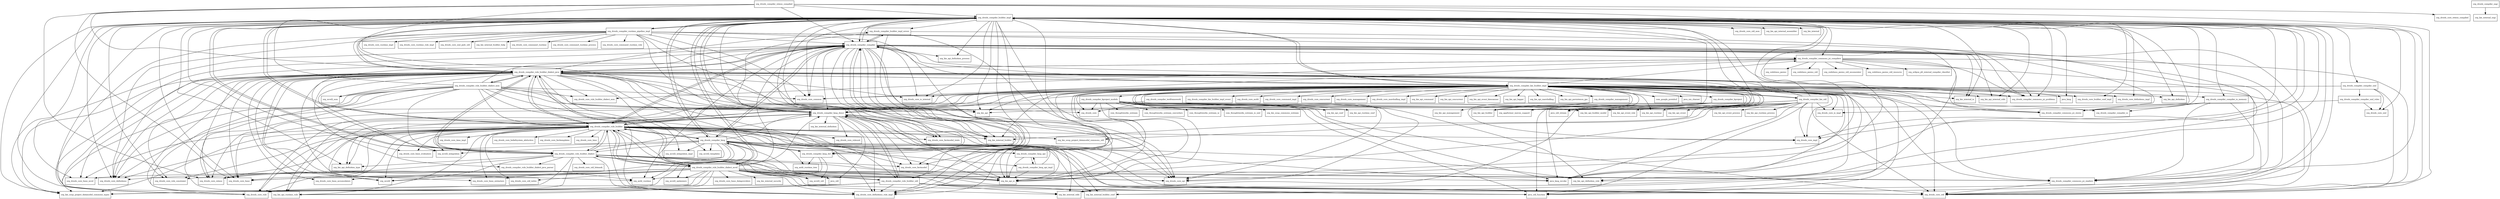 digraph drools_compiler_7_7_0_Final_redhat_7_package_dependencies {
  node [shape = box, fontsize=10.0];
  org_drools_compiler_builder_impl -> java_lang;
  org_drools_compiler_builder_impl -> java_lang_invoke;
  org_drools_compiler_builder_impl -> java_util_function;
  org_drools_compiler_builder_impl -> java_util_stream;
  org_drools_compiler_builder_impl -> org_drools_compiler_builder_impl_errors;
  org_drools_compiler_builder_impl -> org_drools_compiler_commons_jci_compilers;
  org_drools_compiler_builder_impl -> org_drools_compiler_commons_jci_problems;
  org_drools_compiler_builder_impl -> org_drools_compiler_commons_jci_readers;
  org_drools_compiler_builder_impl -> org_drools_compiler_commons_jci_stores;
  org_drools_compiler_builder_impl -> org_drools_compiler_compiler;
  org_drools_compiler_builder_impl -> org_drools_compiler_compiler_io_memory;
  org_drools_compiler_builder_impl -> org_drools_compiler_compiler_xml;
  org_drools_compiler_builder_impl -> org_drools_compiler_kie_builder_impl;
  org_drools_compiler_builder_impl -> org_drools_compiler_lang;
  org_drools_compiler_builder_impl -> org_drools_compiler_lang_descr;
  org_drools_compiler_builder_impl -> org_drools_compiler_lang_dsl;
  org_drools_compiler_builder_impl -> org_drools_compiler_rule_builder;
  org_drools_compiler_builder_impl -> org_drools_compiler_rule_builder_dialect;
  org_drools_compiler_builder_impl -> org_drools_compiler_rule_builder_dialect_java;
  org_drools_compiler_builder_impl -> org_drools_compiler_rule_builder_dialect_mvel;
  org_drools_compiler_builder_impl -> org_drools_compiler_rule_builder_util;
  org_drools_compiler_builder_impl -> org_drools_compiler_runtime_pipeline_impl;
  org_drools_compiler_builder_impl -> org_drools_core_base;
  org_drools_compiler_builder_impl -> org_drools_core_base_evaluators;
  org_drools_compiler_builder_impl -> org_drools_core_base_mvel;
  org_drools_compiler_builder_impl -> org_drools_core_builder_conf_impl;
  org_drools_compiler_builder_impl -> org_drools_core_common;
  org_drools_compiler_builder_impl -> org_drools_core_definitions;
  org_drools_compiler_builder_impl -> org_drools_core_definitions_impl;
  org_drools_compiler_builder_impl -> org_drools_core_definitions_rule_impl;
  org_drools_compiler_builder_impl -> org_drools_core_factmodel;
  org_drools_compiler_builder_impl -> org_drools_core_factmodel_traits;
  org_drools_compiler_builder_impl -> org_drools_core_impl;
  org_drools_compiler_builder_impl -> org_drools_core_io_impl;
  org_drools_compiler_builder_impl -> org_drools_core_io_internal;
  org_drools_compiler_builder_impl -> org_drools_core_rule;
  org_drools_compiler_builder_impl -> org_drools_core_rule_constraint;
  org_drools_compiler_builder_impl -> org_drools_core_spi;
  org_drools_compiler_builder_impl -> org_drools_core_util;
  org_drools_compiler_builder_impl -> org_drools_core_util_asm;
  org_drools_compiler_builder_impl -> org_drools_core_xml;
  org_drools_compiler_builder_impl -> org_kie_api;
  org_drools_compiler_builder_impl -> org_kie_api_builder;
  org_drools_compiler_builder_impl -> org_kie_api_builder_model;
  org_drools_compiler_builder_impl -> org_kie_api_definition;
  org_drools_compiler_builder_impl -> org_kie_api_definition_process;
  org_drools_compiler_builder_impl -> org_kie_api_definition_rule;
  org_drools_compiler_builder_impl -> org_kie_api_definition_type;
  org_drools_compiler_builder_impl -> org_kie_api_internal_assembler;
  org_drools_compiler_builder_impl -> org_kie_api_internal_utils;
  org_drools_compiler_builder_impl -> org_kie_api_io;
  org_drools_compiler_builder_impl -> org_kie_api_runtime_rule;
  org_drools_compiler_builder_impl -> org_kie_internal;
  org_drools_compiler_builder_impl -> org_kie_internal_builder;
  org_drools_compiler_builder_impl -> org_kie_internal_builder_conf;
  org_drools_compiler_builder_impl -> org_kie_internal_io;
  org_drools_compiler_builder_impl -> org_kie_internal_utils;
  org_drools_compiler_builder_impl -> org_kie_soup_project_datamodel_commons_types;
  org_drools_compiler_builder_impl_errors -> org_drools_compiler_commons_jci_problems;
  org_drools_compiler_builder_impl_errors -> org_drools_compiler_compiler;
  org_drools_compiler_builder_impl_errors -> org_drools_compiler_lang_descr;
  org_drools_compiler_builder_impl_errors -> org_drools_core_definitions_rule_impl;
  org_drools_compiler_builder_impl_errors -> org_kie_api_io;
  org_drools_compiler_commons_jci_compilers -> org_codehaus_janino;
  org_drools_compiler_commons_jci_compilers -> org_codehaus_janino_util;
  org_drools_compiler_commons_jci_compilers -> org_codehaus_janino_util_enumerator;
  org_drools_compiler_commons_jci_compilers -> org_codehaus_janino_util_resource;
  org_drools_compiler_commons_jci_compilers -> org_drools_compiler_commons_jci_problems;
  org_drools_compiler_commons_jci_compilers -> org_drools_compiler_commons_jci_readers;
  org_drools_compiler_commons_jci_compilers -> org_drools_compiler_commons_jci_stores;
  org_drools_compiler_commons_jci_compilers -> org_drools_compiler_rule_builder_dialect_java;
  org_drools_compiler_commons_jci_compilers -> org_drools_core_common;
  org_drools_compiler_commons_jci_compilers -> org_drools_core_rule_builder_dialect_asm;
  org_drools_compiler_commons_jci_compilers -> org_drools_core_util;
  org_drools_compiler_commons_jci_compilers -> org_eclipse_jdt_internal_compiler_classfmt;
  org_drools_compiler_commons_jci_readers -> org_drools_core_util;
  org_drools_compiler_compiler -> org_antlr_runtime;
  org_drools_compiler_compiler -> org_drools_compiler_builder_impl;
  org_drools_compiler_compiler -> org_drools_compiler_builder_impl_errors;
  org_drools_compiler_compiler -> org_drools_compiler_commons_jci_compilers;
  org_drools_compiler_compiler -> org_drools_compiler_commons_jci_problems;
  org_drools_compiler_compiler -> org_drools_compiler_commons_jci_readers;
  org_drools_compiler_compiler -> org_drools_compiler_commons_jci_stores;
  org_drools_compiler_compiler -> org_drools_compiler_lang;
  org_drools_compiler_compiler -> org_drools_compiler_lang_descr;
  org_drools_compiler_compiler -> org_drools_compiler_lang_dsl;
  org_drools_compiler_compiler -> org_drools_compiler_rule_builder;
  org_drools_compiler_compiler -> org_drools_compiler_rule_builder_dialect_java;
  org_drools_compiler_compiler -> org_drools_core_common;
  org_drools_compiler_compiler -> org_drools_core_definitions;
  org_drools_compiler_compiler -> org_drools_core_definitions_rule_impl;
  org_drools_compiler_compiler -> org_drools_core_factmodel_traits;
  org_drools_compiler_compiler -> org_drools_core_io_internal;
  org_drools_compiler_compiler -> org_drools_core_rule;
  org_drools_compiler_compiler -> org_drools_core_spi;
  org_drools_compiler_compiler -> org_drools_core_util;
  org_drools_compiler_compiler -> org_kie_api;
  org_drools_compiler_compiler -> org_kie_api_builder_model;
  org_drools_compiler_compiler -> org_kie_api_definition_process;
  org_drools_compiler_compiler -> org_kie_api_internal_utils;
  org_drools_compiler_compiler -> org_kie_api_io;
  org_drools_compiler_compiler -> org_kie_internal_builder;
  org_drools_compiler_compiler -> org_kie_internal_builder_conf;
  org_drools_compiler_compiler -> org_kie_internal_io;
  org_drools_compiler_compiler -> org_kie_soup_project_datamodel_commons_types;
  org_drools_compiler_compiler_io_memory -> org_drools_compiler_commons_jci_readers;
  org_drools_compiler_compiler_io_memory -> org_drools_compiler_commons_jci_stores;
  org_drools_compiler_compiler_io_memory -> org_drools_compiler_compiler_io;
  org_drools_compiler_compiler_io_memory -> org_drools_core_util;
  org_drools_compiler_compiler_xml -> org_drools_compiler_compiler_xml_rules;
  org_drools_compiler_compiler_xml -> org_drools_compiler_lang_descr;
  org_drools_compiler_compiler_xml -> org_drools_core_util;
  org_drools_compiler_compiler_xml -> org_drools_core_xml;
  org_drools_compiler_compiler_xml_rules -> org_drools_compiler_lang_descr;
  org_drools_compiler_compiler_xml_rules -> org_drools_core_xml;
  org_drools_compiler_kie_builder_impl -> com_google_protobuf;
  org_drools_compiler_kie_builder_impl -> java_lang;
  org_drools_compiler_kie_builder_impl -> java_lang_invoke;
  org_drools_compiler_kie_builder_impl -> java_nio_charset;
  org_drools_compiler_kie_builder_impl -> java_util_function;
  org_drools_compiler_kie_builder_impl -> java_util_stream;
  org_drools_compiler_kie_builder_impl -> org_appformer_maven_support;
  org_drools_compiler_kie_builder_impl -> org_drools_compiler_builder_impl;
  org_drools_compiler_kie_builder_impl -> org_drools_compiler_commons_jci_compilers;
  org_drools_compiler_kie_builder_impl -> org_drools_compiler_commons_jci_problems;
  org_drools_compiler_kie_builder_impl -> org_drools_compiler_commons_jci_readers;
  org_drools_compiler_kie_builder_impl -> org_drools_compiler_commons_jci_stores;
  org_drools_compiler_kie_builder_impl -> org_drools_compiler_compiler;
  org_drools_compiler_kie_builder_impl -> org_drools_compiler_compiler_io;
  org_drools_compiler_kie_builder_impl -> org_drools_compiler_compiler_io_memory;
  org_drools_compiler_kie_builder_impl -> org_drools_compiler_kie_builder_impl_event;
  org_drools_compiler_kie_builder_impl -> org_drools_compiler_kie_util;
  org_drools_compiler_kie_builder_impl -> org_drools_compiler_kproject;
  org_drools_compiler_kie_builder_impl -> org_drools_compiler_kproject_models;
  org_drools_compiler_kie_builder_impl -> org_drools_compiler_management;
  org_drools_compiler_kie_builder_impl -> org_drools_compiler_rule_builder_dialect_java;
  org_drools_compiler_kie_builder_impl -> org_drools_core;
  org_drools_compiler_kie_builder_impl -> org_drools_core_audit;
  org_drools_compiler_kie_builder_impl -> org_drools_core_base;
  org_drools_compiler_kie_builder_impl -> org_drools_core_builder_conf_impl;
  org_drools_compiler_kie_builder_impl -> org_drools_core_command_impl;
  org_drools_compiler_kie_builder_impl -> org_drools_core_common;
  org_drools_compiler_kie_builder_impl -> org_drools_core_concurrent;
  org_drools_compiler_kie_builder_impl -> org_drools_core_definitions;
  org_drools_compiler_kie_builder_impl -> org_drools_core_definitions_impl;
  org_drools_compiler_kie_builder_impl -> org_drools_core_definitions_rule_impl;
  org_drools_compiler_kie_builder_impl -> org_drools_core_factmodel;
  org_drools_compiler_kie_builder_impl -> org_drools_core_impl;
  org_drools_compiler_kie_builder_impl -> org_drools_core_io_impl;
  org_drools_compiler_kie_builder_impl -> org_drools_core_io_internal;
  org_drools_compiler_kie_builder_impl -> org_drools_core_management;
  org_drools_compiler_kie_builder_impl -> org_drools_core_marshalling_impl;
  org_drools_compiler_kie_builder_impl -> org_drools_core_reteoo;
  org_drools_compiler_kie_builder_impl -> org_drools_core_rule;
  org_drools_compiler_kie_builder_impl -> org_drools_core_spi;
  org_drools_compiler_kie_builder_impl -> org_drools_core_util;
  org_drools_compiler_kie_builder_impl -> org_kie_api;
  org_drools_compiler_kie_builder_impl -> org_kie_api_builder;
  org_drools_compiler_kie_builder_impl -> org_kie_api_builder_model;
  org_drools_compiler_kie_builder_impl -> org_kie_api_command;
  org_drools_compiler_kie_builder_impl -> org_kie_api_concurrent;
  org_drools_compiler_kie_builder_impl -> org_kie_api_conf;
  org_drools_compiler_kie_builder_impl -> org_kie_api_definition;
  org_drools_compiler_kie_builder_impl -> org_kie_api_definition_rule;
  org_drools_compiler_kie_builder_impl -> org_kie_api_definition_type;
  org_drools_compiler_kie_builder_impl -> org_kie_api_event;
  org_drools_compiler_kie_builder_impl -> org_kie_api_event_kiescanner;
  org_drools_compiler_kie_builder_impl -> org_kie_api_internal_utils;
  org_drools_compiler_kie_builder_impl -> org_kie_api_io;
  org_drools_compiler_kie_builder_impl -> org_kie_api_logger;
  org_drools_compiler_kie_builder_impl -> org_kie_api_marshalling;
  org_drools_compiler_kie_builder_impl -> org_kie_api_persistence_jpa;
  org_drools_compiler_kie_builder_impl -> org_kie_api_runtime;
  org_drools_compiler_kie_builder_impl -> org_kie_api_runtime_conf;
  org_drools_compiler_kie_builder_impl -> org_kie_api_runtime_rule;
  org_drools_compiler_kie_builder_impl -> org_kie_internal_builder;
  org_drools_compiler_kie_builder_impl -> org_kie_internal_io;
  org_drools_compiler_kie_builder_impl -> org_kie_internal_utils;
  org_drools_compiler_kie_util -> java_lang_invoke;
  org_drools_compiler_kie_util -> java_util_function;
  org_drools_compiler_kie_util -> org_drools_compiler_builder_impl;
  org_drools_compiler_kie_util -> org_drools_compiler_compiler;
  org_drools_compiler_kie_util -> org_drools_compiler_kie_builder_impl;
  org_drools_compiler_kie_util -> org_drools_compiler_lang_descr;
  org_drools_compiler_kie_util -> org_drools_core_impl;
  org_drools_compiler_kie_util -> org_drools_core_io_impl;
  org_drools_compiler_kie_util -> org_drools_core_util;
  org_drools_compiler_kie_util -> org_kie_api;
  org_drools_compiler_kie_util -> org_kie_api_builder_model;
  org_drools_compiler_kie_util -> org_kie_api_event;
  org_drools_compiler_kie_util -> org_kie_api_event_process;
  org_drools_compiler_kie_util -> org_kie_api_event_rule;
  org_drools_compiler_kie_util -> org_kie_api_io;
  org_drools_compiler_kie_util -> org_kie_api_runtime;
  org_drools_compiler_kie_util -> org_kie_api_runtime_process;
  org_drools_compiler_kie_util -> org_kie_internal_builder;
  org_drools_compiler_kie_util -> org_kie_soup_project_datamodel_commons_util;
  org_drools_compiler_kie_util -> org_mvel2;
  org_drools_compiler_kproject -> java_lang_invoke;
  org_drools_compiler_kproject -> java_util_function;
  org_drools_compiler_kproject -> java_util_stream;
  org_drools_compiler_kproject -> org_appformer_maven_support;
  org_drools_compiler_kproject -> org_kie_api_builder;
  org_drools_compiler_kproject_models -> com_thoughtworks_xstream;
  org_drools_compiler_kproject_models -> com_thoughtworks_xstream_converters;
  org_drools_compiler_kproject_models -> com_thoughtworks_xstream_io;
  org_drools_compiler_kproject_models -> com_thoughtworks_xstream_io_xml;
  org_drools_compiler_kproject_models -> java_lang_invoke;
  org_drools_compiler_kproject_models -> java_util_function;
  org_drools_compiler_kproject_models -> org_drools_core;
  org_drools_compiler_kproject_models -> org_drools_core_util;
  org_drools_compiler_kproject_models -> org_kie_api_builder_model;
  org_drools_compiler_kproject_models -> org_kie_api_conf;
  org_drools_compiler_kproject_models -> org_kie_api_io;
  org_drools_compiler_kproject_models -> org_kie_api_runtime_conf;
  org_drools_compiler_kproject_models -> org_kie_soup_commons_xstream;
  org_drools_compiler_lang -> org_antlr_runtime;
  org_drools_compiler_lang -> org_antlr_runtime_tree;
  org_drools_compiler_lang -> org_drools_compiler_builder_impl;
  org_drools_compiler_lang -> org_drools_compiler_compiler;
  org_drools_compiler_lang -> org_drools_compiler_lang_api;
  org_drools_compiler_lang -> org_drools_compiler_lang_api_impl;
  org_drools_compiler_lang -> org_drools_compiler_lang_descr;
  org_drools_compiler_lang -> org_drools_compiler_lang_dsl;
  org_drools_compiler_lang -> org_drools_compiler_rule_builder;
  org_drools_compiler_lang -> org_drools_compiler_rule_builder_dialect;
  org_drools_compiler_lang -> org_drools_core_base;
  org_drools_compiler_lang -> org_drools_core_base_evaluators;
  org_drools_compiler_lang -> org_drools_core_rule;
  org_drools_compiler_lang -> org_drools_core_util;
  org_drools_compiler_lang -> org_kie_api_io;
  org_drools_compiler_lang -> org_kie_internal_builder_conf;
  org_drools_compiler_lang -> org_mvel2_integration;
  org_drools_compiler_lang -> org_mvel2_integration_impl;
  org_drools_compiler_lang -> org_mvel2_optimizers;
  org_drools_compiler_lang -> org_mvel2_templates;
  org_drools_compiler_lang_api -> org_drools_compiler_lang_api_impl;
  org_drools_compiler_lang_api -> org_drools_compiler_lang_descr;
  org_drools_compiler_lang_api -> org_kie_api_io;
  org_drools_compiler_lang_api_impl -> org_drools_compiler_lang_api;
  org_drools_compiler_lang_api_impl -> org_drools_compiler_lang_descr;
  org_drools_compiler_lang_api_impl -> org_kie_api_io;
  org_drools_compiler_lang_descr -> java_util;
  org_drools_compiler_lang_descr -> org_drools_compiler_builder_impl;
  org_drools_compiler_lang_descr -> org_drools_compiler_rule_builder;
  org_drools_compiler_lang_descr -> org_drools_compiler_rule_builder_util;
  org_drools_compiler_lang_descr -> org_drools_core_definitions_rule_impl;
  org_drools_compiler_lang_descr -> org_drools_core_factmodel;
  org_drools_compiler_lang_descr -> org_drools_core_factmodel_traits;
  org_drools_compiler_lang_descr -> org_drools_core_rule;
  org_drools_compiler_lang_descr -> org_drools_core_ruleunit;
  org_drools_compiler_lang_descr -> org_drools_core_util;
  org_drools_compiler_lang_descr -> org_kie_api_io;
  org_drools_compiler_lang_descr -> org_kie_internal_builder;
  org_drools_compiler_lang_descr -> org_kie_internal_definition;
  org_drools_compiler_lang_dsl -> org_antlr_runtime;
  org_drools_compiler_lang_dsl -> org_antlr_runtime_tree;
  org_drools_compiler_lang_dsl -> org_drools_compiler_compiler;
  org_drools_compiler_lang_dsl -> org_drools_compiler_lang;
  org_drools_compiler_lang_dsl -> org_mvel2_util;
  org_drools_compiler_management -> org_drools_core_impl;
  org_drools_compiler_management -> org_kie_api_builder;
  org_drools_compiler_management -> org_kie_api_management;
  org_drools_compiler_osgi -> org_kie_internal_osgi;
  org_drools_compiler_reteoo_compiled -> org_drools_compiler_builder_impl;
  org_drools_compiler_reteoo_compiled -> org_drools_compiler_compiler;
  org_drools_compiler_reteoo_compiled -> org_drools_compiler_lang_descr;
  org_drools_compiler_reteoo_compiled -> org_drools_compiler_rule_builder_dialect_java;
  org_drools_compiler_reteoo_compiled -> org_drools_core_base;
  org_drools_compiler_reteoo_compiled -> org_drools_core_reteoo;
  org_drools_compiler_reteoo_compiled -> org_drools_core_reteoo_compiled;
  org_drools_compiler_reteoo_compiled -> org_drools_core_spi;
  org_drools_compiler_reteoo_compiled -> org_drools_core_util;
  org_drools_compiler_rule_builder -> java_lang_invoke;
  org_drools_compiler_rule_builder -> java_util;
  org_drools_compiler_rule_builder -> java_util_function;
  org_drools_compiler_rule_builder -> org_drools_compiler_builder_impl;
  org_drools_compiler_rule_builder -> org_drools_compiler_compiler;
  org_drools_compiler_rule_builder -> org_drools_compiler_lang;
  org_drools_compiler_rule_builder -> org_drools_compiler_lang_descr;
  org_drools_compiler_rule_builder -> org_drools_compiler_rule_builder_dialect;
  org_drools_compiler_rule_builder -> org_drools_compiler_rule_builder_dialect_java;
  org_drools_compiler_rule_builder -> org_drools_compiler_rule_builder_dialect_mvel;
  org_drools_compiler_rule_builder -> org_drools_core_base;
  org_drools_compiler_rule_builder -> org_drools_core_base_evaluators;
  org_drools_compiler_rule_builder -> org_drools_core_base_extractors;
  org_drools_compiler_rule_builder -> org_drools_core_base_mvel;
  org_drools_compiler_rule_builder -> org_drools_core_beliefsystem_abductive;
  org_drools_compiler_rule_builder -> org_drools_core_definitions;
  org_drools_compiler_rule_builder -> org_drools_core_definitions_rule_impl;
  org_drools_compiler_rule_builder -> org_drools_core_factmodel;
  org_drools_compiler_rule_builder -> org_drools_core_factmodel_traits;
  org_drools_compiler_rule_builder -> org_drools_core_facttemplates;
  org_drools_compiler_rule_builder -> org_drools_core_impl;
  org_drools_compiler_rule_builder -> org_drools_core_reteoo;
  org_drools_compiler_rule_builder -> org_drools_core_rule;
  org_drools_compiler_rule_builder -> org_drools_core_rule_constraint;
  org_drools_compiler_rule_builder -> org_drools_core_ruleunit;
  org_drools_compiler_rule_builder -> org_drools_core_spi;
  org_drools_compiler_rule_builder -> org_drools_core_time;
  org_drools_compiler_rule_builder -> org_drools_core_time_impl;
  org_drools_compiler_rule_builder -> org_drools_core_util;
  org_drools_compiler_rule_builder -> org_drools_core_util_index;
  org_drools_compiler_rule_builder -> org_kie_api_definition_rule;
  org_drools_compiler_rule_builder -> org_kie_api_definition_type;
  org_drools_compiler_rule_builder -> org_kie_api_io;
  org_drools_compiler_rule_builder -> org_kie_api_runtime_rule;
  org_drools_compiler_rule_builder -> org_kie_internal_builder;
  org_drools_compiler_rule_builder -> org_kie_internal_builder_conf;
  org_drools_compiler_rule_builder -> org_kie_soup_project_datamodel_commons_types;
  org_drools_compiler_rule_builder -> org_kie_soup_project_datamodel_commons_util;
  org_drools_compiler_rule_builder -> org_mvel2;
  org_drools_compiler_rule_builder -> org_mvel2_integration;
  org_drools_compiler_rule_builder -> org_mvel2_util;
  org_drools_compiler_rule_builder_dialect -> org_drools_compiler_builder_impl;
  org_drools_compiler_rule_builder_dialect -> org_drools_compiler_commons_jci_readers;
  org_drools_compiler_rule_builder_dialect -> org_drools_compiler_compiler;
  org_drools_compiler_rule_builder_dialect -> org_drools_compiler_lang_descr;
  org_drools_compiler_rule_builder_dialect -> org_drools_compiler_rule_builder;
  org_drools_compiler_rule_builder_dialect -> org_drools_compiler_rule_builder_dialect_java;
  org_drools_compiler_rule_builder_dialect -> org_drools_compiler_rule_builder_dialect_java_parser;
  org_drools_compiler_rule_builder_dialect -> org_drools_compiler_rule_builder_dialect_mvel;
  org_drools_compiler_rule_builder_dialect -> org_drools_core_definitions_rule_impl;
  org_drools_compiler_rule_builder_dialect -> org_drools_core_factmodel;
  org_drools_compiler_rule_builder_dialect -> org_drools_core_reteoo;
  org_drools_compiler_rule_builder_dialect -> org_drools_core_rule;
  org_drools_compiler_rule_builder_dialect -> org_drools_core_spi;
  org_drools_compiler_rule_builder_dialect -> org_drools_core_util;
  org_drools_compiler_rule_builder_dialect -> org_drools_core_util_bitmask;
  org_drools_compiler_rule_builder_dialect -> org_kie_api_definition_type;
  org_drools_compiler_rule_builder_dialect -> org_kie_api_io;
  org_drools_compiler_rule_builder_dialect -> org_kie_soup_project_datamodel_commons_types;
  org_drools_compiler_rule_builder_dialect -> org_mvel2;
  org_drools_compiler_rule_builder_dialect_asm -> org_drools_compiler_builder_impl;
  org_drools_compiler_rule_builder_dialect_asm -> org_drools_compiler_compiler;
  org_drools_compiler_rule_builder_dialect_asm -> org_drools_compiler_lang_descr;
  org_drools_compiler_rule_builder_dialect_asm -> org_drools_compiler_rule_builder;
  org_drools_compiler_rule_builder_dialect_asm -> org_drools_compiler_rule_builder_dialect;
  org_drools_compiler_rule_builder_dialect_asm -> org_drools_compiler_rule_builder_dialect_java;
  org_drools_compiler_rule_builder_dialect_asm -> org_drools_core;
  org_drools_compiler_rule_builder_dialect_asm -> org_drools_core_common;
  org_drools_compiler_rule_builder_dialect_asm -> org_drools_core_definitions;
  org_drools_compiler_rule_builder_dialect_asm -> org_drools_core_definitions_rule_impl;
  org_drools_compiler_rule_builder_dialect_asm -> org_drools_core_reteoo;
  org_drools_compiler_rule_builder_dialect_asm -> org_drools_core_rule;
  org_drools_compiler_rule_builder_dialect_asm -> org_drools_core_rule_builder_dialect_asm;
  org_drools_compiler_rule_builder_dialect_asm -> org_drools_core_spi;
  org_drools_compiler_rule_builder_dialect_asm -> org_kie_api_io;
  org_drools_compiler_rule_builder_dialect_asm -> org_kie_api_runtime_rule;
  org_drools_compiler_rule_builder_dialect_asm -> org_kie_soup_project_datamodel_commons_types;
  org_drools_compiler_rule_builder_dialect_asm -> org_mvel2_asm;
  org_drools_compiler_rule_builder_dialect_java -> java_lang_invoke;
  org_drools_compiler_rule_builder_dialect_java -> java_util_function;
  org_drools_compiler_rule_builder_dialect_java -> org_antlr_runtime;
  org_drools_compiler_rule_builder_dialect_java -> org_drools_compiler_builder_impl;
  org_drools_compiler_rule_builder_dialect_java -> org_drools_compiler_builder_impl_errors;
  org_drools_compiler_rule_builder_dialect_java -> org_drools_compiler_commons_jci_compilers;
  org_drools_compiler_rule_builder_dialect_java -> org_drools_compiler_commons_jci_problems;
  org_drools_compiler_rule_builder_dialect_java -> org_drools_compiler_commons_jci_readers;
  org_drools_compiler_rule_builder_dialect_java -> org_drools_compiler_commons_jci_stores;
  org_drools_compiler_rule_builder_dialect_java -> org_drools_compiler_compiler;
  org_drools_compiler_rule_builder_dialect_java -> org_drools_compiler_kie_builder_impl;
  org_drools_compiler_rule_builder_dialect_java -> org_drools_compiler_lang_descr;
  org_drools_compiler_rule_builder_dialect_java -> org_drools_compiler_rule_builder;
  org_drools_compiler_rule_builder_dialect_java -> org_drools_compiler_rule_builder_dialect;
  org_drools_compiler_rule_builder_dialect_java -> org_drools_compiler_rule_builder_dialect_asm;
  org_drools_compiler_rule_builder_dialect_java -> org_drools_compiler_rule_builder_dialect_java_parser;
  org_drools_compiler_rule_builder_dialect_java -> org_drools_compiler_rule_builder_dialect_mvel;
  org_drools_compiler_rule_builder_dialect_java -> org_drools_compiler_rule_builder_util;
  org_drools_compiler_rule_builder_dialect_java -> org_drools_core_base;
  org_drools_compiler_rule_builder_dialect_java -> org_drools_core_base_accumulators;
  org_drools_compiler_rule_builder_dialect_java -> org_drools_core_base_extractors;
  org_drools_compiler_rule_builder_dialect_java -> org_drools_core_base_mvel;
  org_drools_compiler_rule_builder_dialect_java -> org_drools_core_definitions;
  org_drools_compiler_rule_builder_dialect_java -> org_drools_core_definitions_rule_impl;
  org_drools_compiler_rule_builder_dialect_java -> org_drools_core_io_internal;
  org_drools_compiler_rule_builder_dialect_java -> org_drools_core_reteoo;
  org_drools_compiler_rule_builder_dialect_java -> org_drools_core_rule;
  org_drools_compiler_rule_builder_dialect_java -> org_drools_core_rule_builder_dialect_asm;
  org_drools_compiler_rule_builder_dialect_java -> org_drools_core_rule_constraint;
  org_drools_compiler_rule_builder_dialect_java -> org_drools_core_spi;
  org_drools_compiler_rule_builder_dialect_java -> org_drools_core_util;
  org_drools_compiler_rule_builder_dialect_java -> org_drools_core_util_index;
  org_drools_compiler_rule_builder_dialect_java -> org_kie_api_io;
  org_drools_compiler_rule_builder_dialect_java -> org_kie_api_runtime_rule;
  org_drools_compiler_rule_builder_dialect_java -> org_kie_internal_utils;
  org_drools_compiler_rule_builder_dialect_java -> org_kie_soup_project_datamodel_commons_types;
  org_drools_compiler_rule_builder_dialect_java -> org_mvel2;
  org_drools_compiler_rule_builder_dialect_java -> org_mvel2_asm;
  org_drools_compiler_rule_builder_dialect_java -> org_mvel2_integration;
  org_drools_compiler_rule_builder_dialect_java -> org_mvel2_integration_impl;
  org_drools_compiler_rule_builder_dialect_java -> org_mvel2_templates;
  org_drools_compiler_rule_builder_dialect_java_parser -> org_antlr_runtime;
  org_drools_compiler_rule_builder_dialect_mvel -> java_lang_invoke;
  org_drools_compiler_rule_builder_dialect_mvel -> java_util;
  org_drools_compiler_rule_builder_dialect_mvel -> java_util_function;
  org_drools_compiler_rule_builder_dialect_mvel -> org_drools_compiler_builder_impl;
  org_drools_compiler_rule_builder_dialect_mvel -> org_drools_compiler_commons_jci_readers;
  org_drools_compiler_rule_builder_dialect_mvel -> org_drools_compiler_compiler;
  org_drools_compiler_rule_builder_dialect_mvel -> org_drools_compiler_lang;
  org_drools_compiler_rule_builder_dialect_mvel -> org_drools_compiler_lang_descr;
  org_drools_compiler_rule_builder_dialect_mvel -> org_drools_compiler_rule_builder;
  org_drools_compiler_rule_builder_dialect_mvel -> org_drools_compiler_rule_builder_dialect;
  org_drools_compiler_rule_builder_dialect_mvel -> org_drools_compiler_rule_builder_dialect_java;
  org_drools_compiler_rule_builder_dialect_mvel -> org_drools_compiler_rule_builder_util;
  org_drools_compiler_rule_builder_dialect_mvel -> org_drools_core_base;
  org_drools_compiler_rule_builder_dialect_mvel -> org_drools_core_base_accumulators;
  org_drools_compiler_rule_builder_dialect_mvel -> org_drools_core_base_dataproviders;
  org_drools_compiler_rule_builder_dialect_mvel -> org_drools_core_base_extractors;
  org_drools_compiler_rule_builder_dialect_mvel -> org_drools_core_base_mvel;
  org_drools_compiler_rule_builder_dialect_mvel -> org_drools_core_definitions;
  org_drools_compiler_rule_builder_dialect_mvel -> org_drools_core_definitions_rule_impl;
  org_drools_compiler_rule_builder_dialect_mvel -> org_drools_core_reteoo;
  org_drools_compiler_rule_builder_dialect_mvel -> org_drools_core_rule;
  org_drools_compiler_rule_builder_dialect_mvel -> org_drools_core_rule_constraint;
  org_drools_compiler_rule_builder_dialect_mvel -> org_drools_core_spi;
  org_drools_compiler_rule_builder_dialect_mvel -> org_drools_core_util;
  org_drools_compiler_rule_builder_dialect_mvel -> org_drools_core_util_index;
  org_drools_compiler_rule_builder_dialect_mvel -> org_kie_api_definition_rule;
  org_drools_compiler_rule_builder_dialect_mvel -> org_kie_api_io;
  org_drools_compiler_rule_builder_dialect_mvel -> org_kie_api_runtime_rule;
  org_drools_compiler_rule_builder_dialect_mvel -> org_kie_internal_security;
  org_drools_compiler_rule_builder_dialect_mvel -> org_kie_internal_utils;
  org_drools_compiler_rule_builder_dialect_mvel -> org_kie_soup_project_datamodel_commons_types;
  org_drools_compiler_rule_builder_dialect_mvel -> org_mvel2;
  org_drools_compiler_rule_builder_dialect_mvel -> org_mvel2_optimizers;
  org_drools_compiler_rule_builder_dialect_mvel -> org_mvel2_util;
  org_drools_compiler_rule_builder_util -> java_util_function;
  org_drools_compiler_rule_builder_util -> org_drools_compiler_compiler;
  org_drools_compiler_rule_builder_util -> org_drools_compiler_lang_descr;
  org_drools_compiler_rule_builder_util -> org_drools_compiler_rule_builder;
  org_drools_compiler_rule_builder_util -> org_drools_core_definitions_rule_impl;
  org_drools_compiler_rule_builder_util -> org_drools_core_rule;
  org_drools_compiler_rule_builder_util -> org_drools_core_util;
  org_drools_compiler_rule_builder_util -> org_kie_api_runtime_rule;
  org_drools_compiler_rule_builder_util -> org_kie_internal_builder_conf;
  org_drools_compiler_rule_builder_util -> org_kie_internal_utils;
  org_drools_compiler_rule_builder_util -> org_kie_soup_project_datamodel_commons_types;
  org_drools_compiler_runtime_pipeline_impl -> org_drools_compiler_builder_impl;
  org_drools_compiler_runtime_pipeline_impl -> org_drools_compiler_commons_jci_readers;
  org_drools_compiler_runtime_pipeline_impl -> org_drools_compiler_compiler;
  org_drools_compiler_runtime_pipeline_impl -> org_drools_compiler_lang_descr;
  org_drools_compiler_runtime_pipeline_impl -> org_drools_compiler_rule_builder_dialect_java;
  org_drools_compiler_runtime_pipeline_impl -> org_drools_core_command_runtime;
  org_drools_compiler_runtime_pipeline_impl -> org_drools_core_command_runtime_process;
  org_drools_compiler_runtime_pipeline_impl -> org_drools_core_command_runtime_rule;
  org_drools_compiler_runtime_pipeline_impl -> org_drools_core_common;
  org_drools_compiler_runtime_pipeline_impl -> org_drools_core_definitions;
  org_drools_compiler_runtime_pipeline_impl -> org_drools_core_impl;
  org_drools_compiler_runtime_pipeline_impl -> org_drools_core_rule;
  org_drools_compiler_runtime_pipeline_impl -> org_drools_core_runtime_impl;
  org_drools_compiler_runtime_pipeline_impl -> org_drools_core_runtime_rule_impl;
  org_drools_compiler_runtime_pipeline_impl -> org_drools_core_xml_jaxb_util;
  org_drools_compiler_runtime_pipeline_impl -> org_kie_api;
  org_drools_compiler_runtime_pipeline_impl -> org_kie_api_io;
  org_drools_compiler_runtime_pipeline_impl -> org_kie_internal_builder;
  org_drools_compiler_runtime_pipeline_impl -> org_kie_internal_builder_help;
  org_drools_compiler_testframework -> org_drools_core;
  org_drools_compiler_testframework -> org_drools_core_spi;
  org_drools_compiler_testframework -> org_kie_api_definition_rule;
  org_drools_compiler_testframework -> org_kie_api_event_rule;
  org_drools_compiler_testframework -> org_kie_api_runtime_rule;
}
